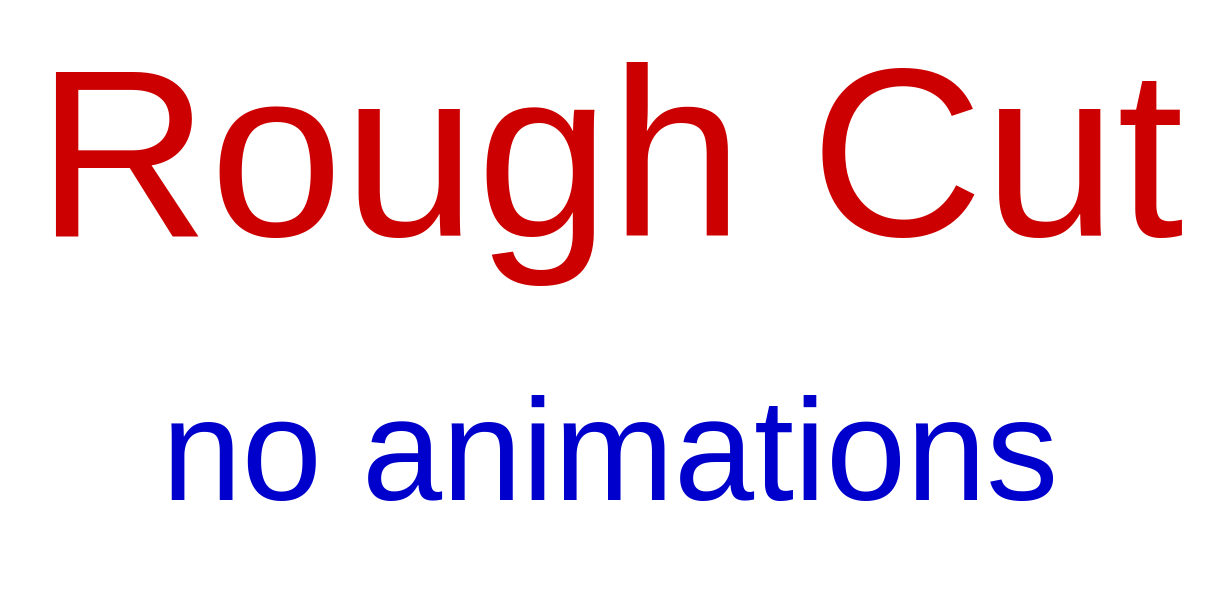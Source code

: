 <mxfile version="21.6.8" type="device">
  <diagram name="Page-1" id="7BkvJl0RW-mrR0K_rZ88">
    <mxGraphModel dx="2338" dy="1019" grid="1" gridSize="10" guides="1" tooltips="1" connect="1" arrows="1" fold="1" page="0" pageScale="1" pageWidth="850" pageHeight="1100" math="0" shadow="0">
      <root>
        <mxCell id="0" />
        <mxCell id="1" parent="0" />
        <mxCell id="BmXjW9NBeoYo8Y6u9fAj-1" value="&lt;font style=&quot;font-size: 120px;&quot; color=&quot;#cc0000&quot;&gt;Rough Cut&lt;/font&gt;" style="text;html=1;strokeColor=none;fillColor=none;align=center;verticalAlign=middle;whiteSpace=wrap;rounded=0;" parent="1" vertex="1">
          <mxGeometry x="120" y="440" width="610" height="150" as="geometry" />
        </mxCell>
        <mxCell id="_gY0tY6NyQK9bgzLSFUr-1" value="&lt;font color=&quot;#0000cc&quot; style=&quot;font-size: 72px;&quot;&gt;no animations&lt;/font&gt;" style="text;html=1;strokeColor=none;fillColor=none;align=center;verticalAlign=middle;whiteSpace=wrap;rounded=0;" vertex="1" parent="1">
          <mxGeometry x="120" y="590" width="610" height="150" as="geometry" />
        </mxCell>
      </root>
    </mxGraphModel>
  </diagram>
</mxfile>
